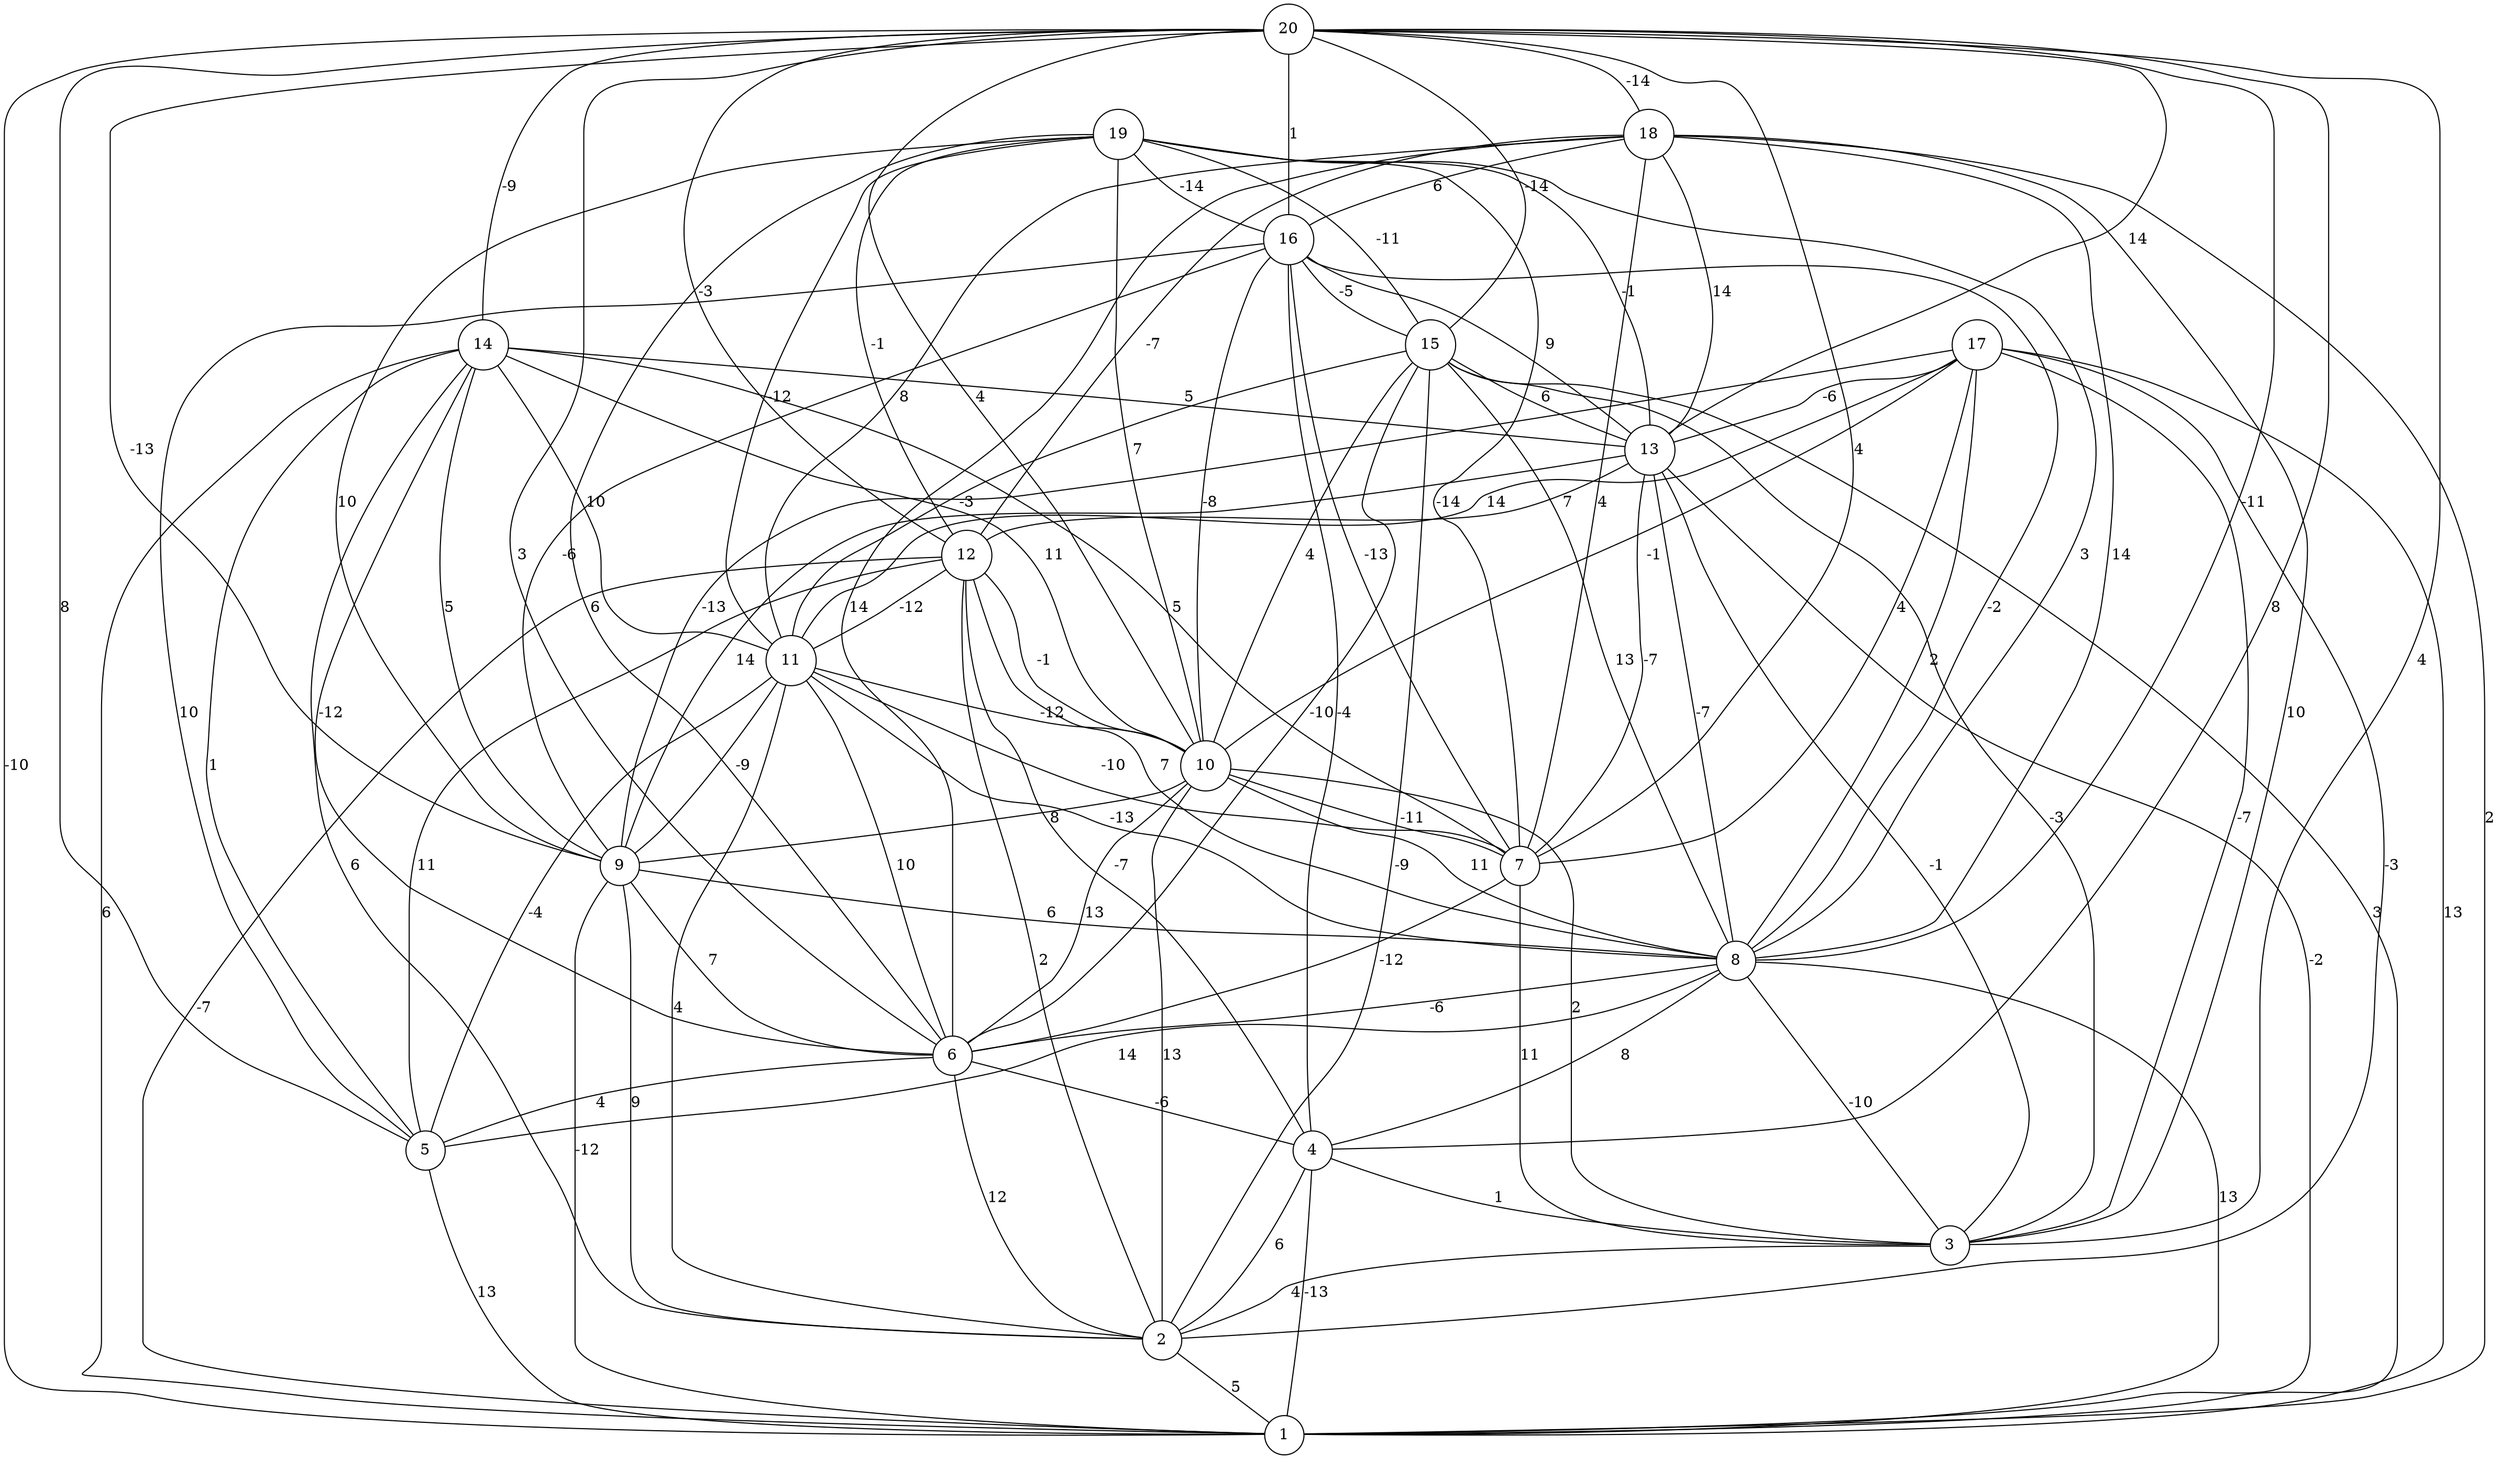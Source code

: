 graph { 
	 fontname="Helvetica,Arial,sans-serif" 
	 node [shape = circle]; 
	 20 -- 1 [label = "-10"];
	 20 -- 3 [label = "4"];
	 20 -- 4 [label = "8"];
	 20 -- 5 [label = "8"];
	 20 -- 6 [label = "3"];
	 20 -- 7 [label = "4"];
	 20 -- 8 [label = "-11"];
	 20 -- 9 [label = "-13"];
	 20 -- 10 [label = "4"];
	 20 -- 12 [label = "-3"];
	 20 -- 13 [label = "14"];
	 20 -- 14 [label = "-9"];
	 20 -- 15 [label = "-14"];
	 20 -- 16 [label = "1"];
	 20 -- 18 [label = "-14"];
	 19 -- 6 [label = "6"];
	 19 -- 7 [label = "-14"];
	 19 -- 8 [label = "3"];
	 19 -- 9 [label = "10"];
	 19 -- 10 [label = "7"];
	 19 -- 11 [label = "-12"];
	 19 -- 12 [label = "-1"];
	 19 -- 13 [label = "-1"];
	 19 -- 15 [label = "-11"];
	 19 -- 16 [label = "-14"];
	 18 -- 1 [label = "2"];
	 18 -- 3 [label = "10"];
	 18 -- 6 [label = "14"];
	 18 -- 7 [label = "4"];
	 18 -- 8 [label = "14"];
	 18 -- 11 [label = "8"];
	 18 -- 12 [label = "-7"];
	 18 -- 13 [label = "14"];
	 18 -- 16 [label = "6"];
	 17 -- 1 [label = "13"];
	 17 -- 2 [label = "-3"];
	 17 -- 3 [label = "-7"];
	 17 -- 7 [label = "4"];
	 17 -- 8 [label = "2"];
	 17 -- 9 [label = "-13"];
	 17 -- 10 [label = "-1"];
	 17 -- 11 [label = "14"];
	 17 -- 13 [label = "-6"];
	 16 -- 4 [label = "-4"];
	 16 -- 5 [label = "10"];
	 16 -- 7 [label = "-13"];
	 16 -- 8 [label = "-2"];
	 16 -- 9 [label = "-6"];
	 16 -- 10 [label = "-8"];
	 16 -- 13 [label = "9"];
	 16 -- 15 [label = "-5"];
	 15 -- 1 [label = "3"];
	 15 -- 2 [label = "-9"];
	 15 -- 3 [label = "-3"];
	 15 -- 6 [label = "-10"];
	 15 -- 8 [label = "13"];
	 15 -- 10 [label = "4"];
	 15 -- 11 [label = "-3"];
	 15 -- 13 [label = "6"];
	 14 -- 1 [label = "6"];
	 14 -- 2 [label = "6"];
	 14 -- 5 [label = "1"];
	 14 -- 6 [label = "-12"];
	 14 -- 7 [label = "5"];
	 14 -- 9 [label = "5"];
	 14 -- 10 [label = "11"];
	 14 -- 11 [label = "10"];
	 14 -- 13 [label = "5"];
	 13 -- 1 [label = "-2"];
	 13 -- 3 [label = "-1"];
	 13 -- 7 [label = "-7"];
	 13 -- 8 [label = "-7"];
	 13 -- 9 [label = "14"];
	 13 -- 12 [label = "7"];
	 12 -- 1 [label = "-7"];
	 12 -- 2 [label = "2"];
	 12 -- 4 [label = "-7"];
	 12 -- 5 [label = "11"];
	 12 -- 8 [label = "7"];
	 12 -- 10 [label = "-1"];
	 12 -- 11 [label = "-12"];
	 11 -- 2 [label = "4"];
	 11 -- 5 [label = "-4"];
	 11 -- 6 [label = "10"];
	 11 -- 7 [label = "-10"];
	 11 -- 8 [label = "-13"];
	 11 -- 9 [label = "-9"];
	 11 -- 10 [label = "-12"];
	 10 -- 2 [label = "13"];
	 10 -- 3 [label = "2"];
	 10 -- 6 [label = "13"];
	 10 -- 7 [label = "-11"];
	 10 -- 8 [label = "11"];
	 10 -- 9 [label = "8"];
	 9 -- 1 [label = "-12"];
	 9 -- 2 [label = "9"];
	 9 -- 6 [label = "7"];
	 9 -- 8 [label = "6"];
	 8 -- 1 [label = "13"];
	 8 -- 3 [label = "-10"];
	 8 -- 4 [label = "8"];
	 8 -- 5 [label = "14"];
	 8 -- 6 [label = "-6"];
	 7 -- 3 [label = "11"];
	 7 -- 6 [label = "-12"];
	 6 -- 2 [label = "12"];
	 6 -- 4 [label = "-6"];
	 6 -- 5 [label = "4"];
	 5 -- 1 [label = "13"];
	 4 -- 1 [label = "-13"];
	 4 -- 2 [label = "6"];
	 4 -- 3 [label = "1"];
	 3 -- 2 [label = "4"];
	 2 -- 1 [label = "5"];
	 1;
	 2;
	 3;
	 4;
	 5;
	 6;
	 7;
	 8;
	 9;
	 10;
	 11;
	 12;
	 13;
	 14;
	 15;
	 16;
	 17;
	 18;
	 19;
	 20;
}

